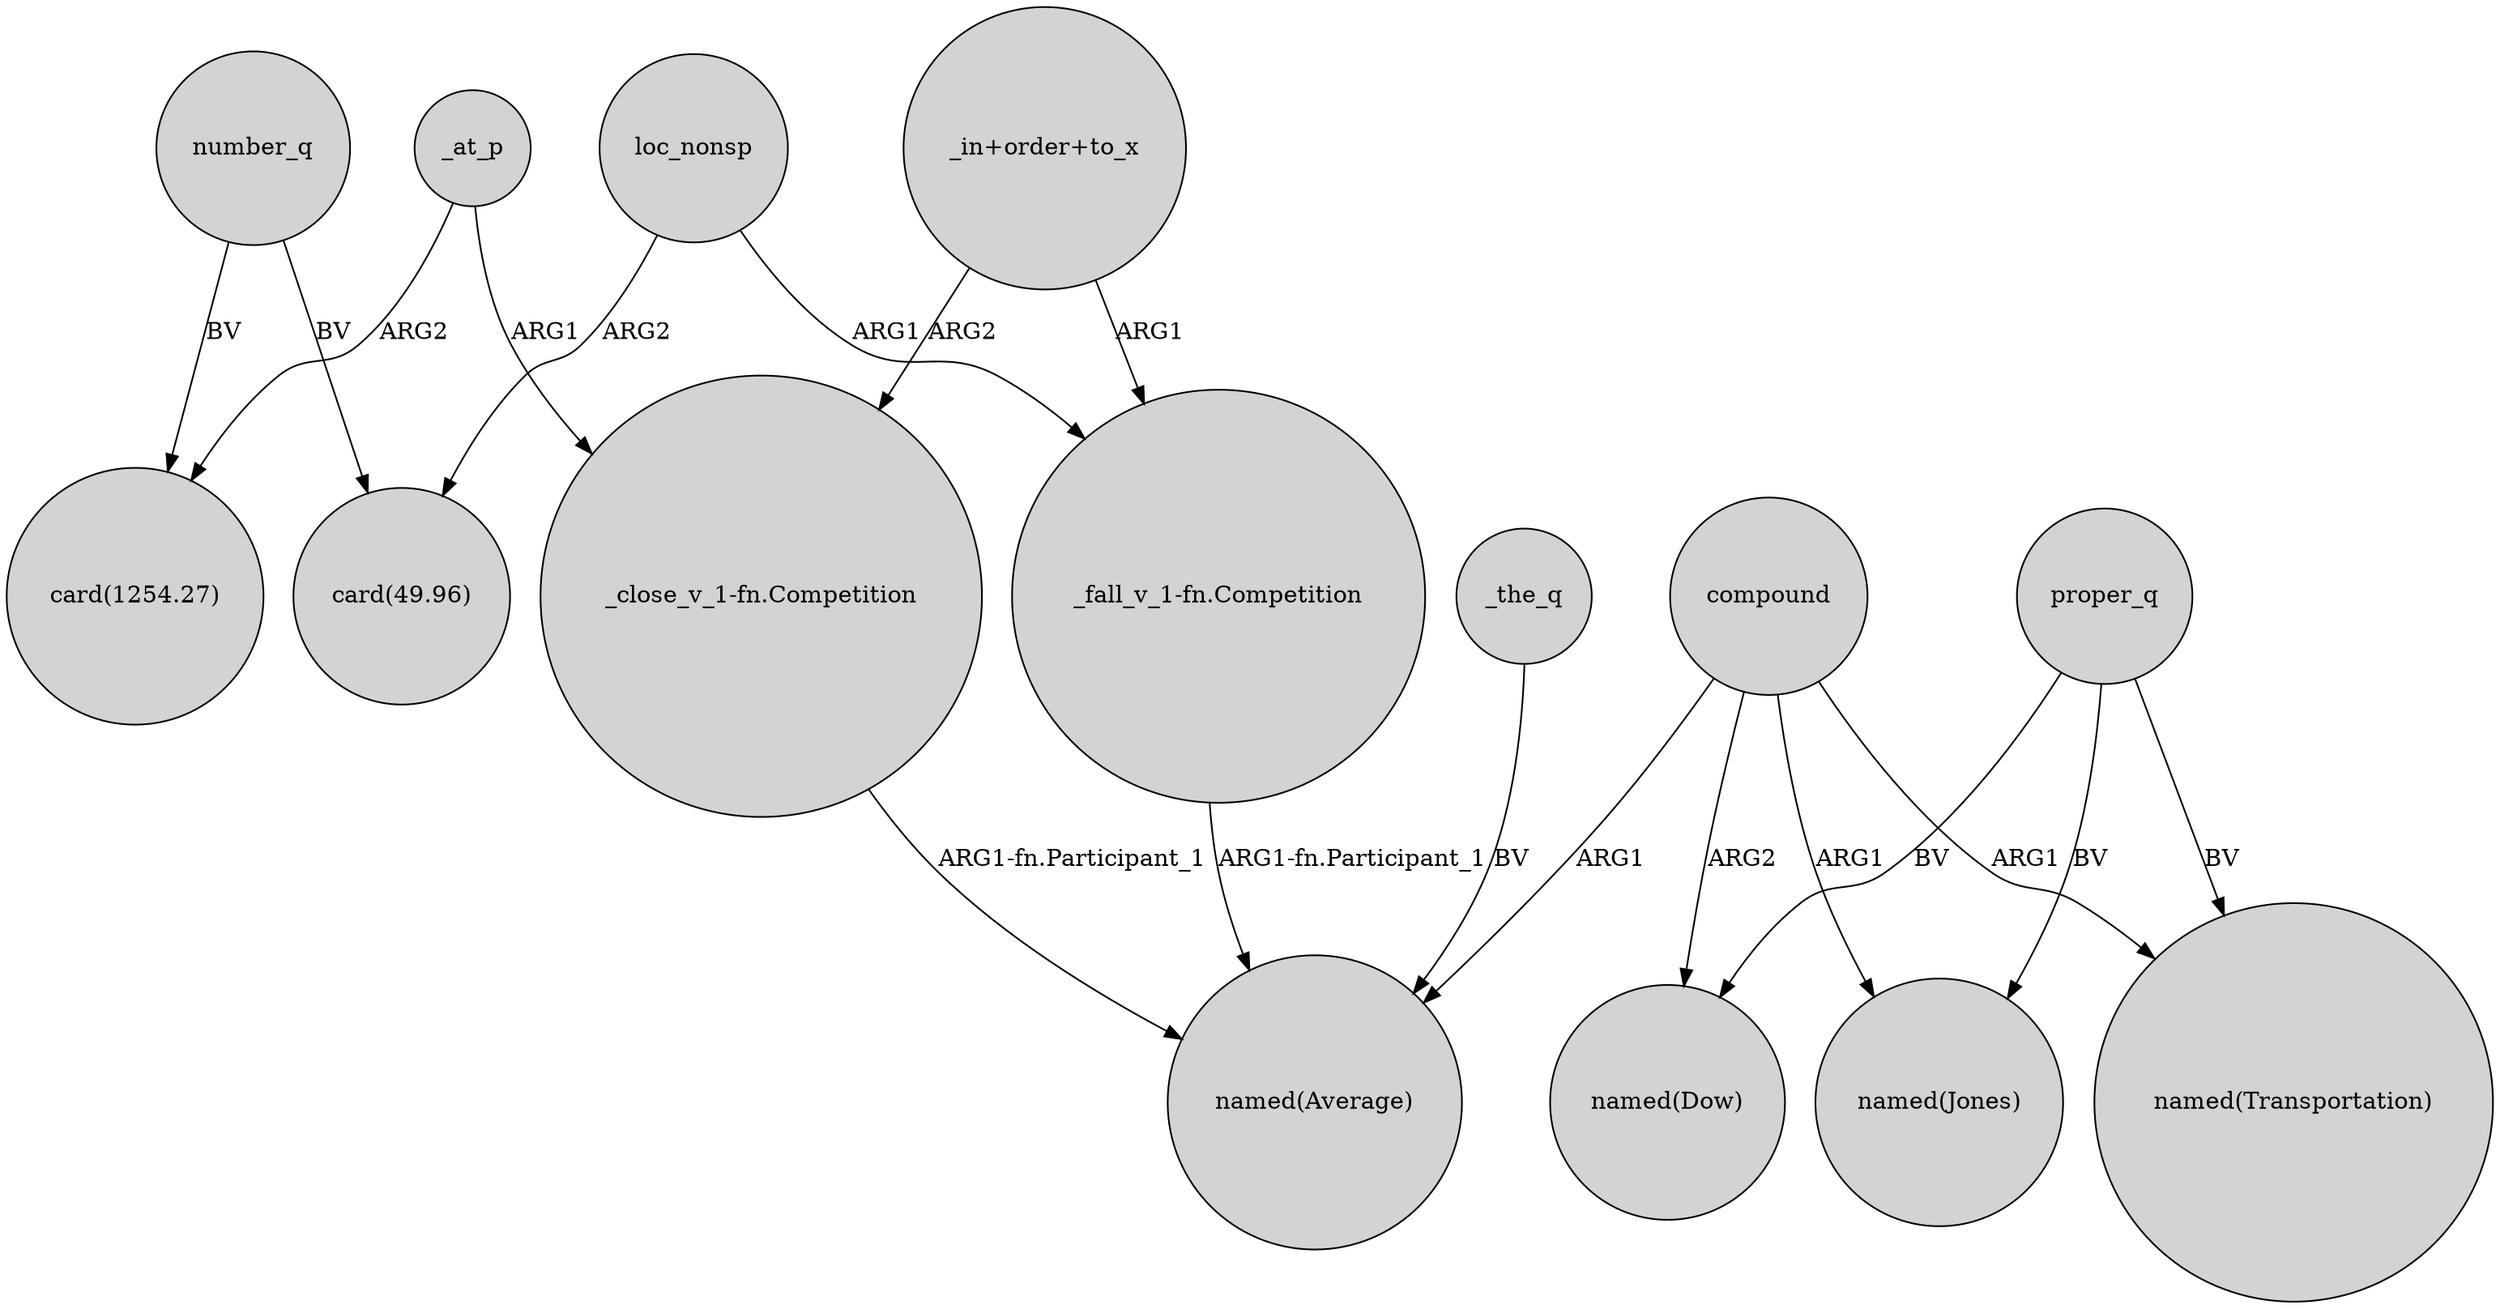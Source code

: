 digraph {
	node [shape=circle style=filled]
	_at_p -> "card(1254.27)" [label=ARG2]
	compound -> "named(Transportation)" [label=ARG1]
	"_in+order+to_x" -> "_fall_v_1-fn.Competition" [label=ARG1]
	proper_q -> "named(Transportation)" [label=BV]
	"_close_v_1-fn.Competition" -> "named(Average)" [label="ARG1-fn.Participant_1"]
	compound -> "named(Jones)" [label=ARG1]
	_the_q -> "named(Average)" [label=BV]
	proper_q -> "named(Jones)" [label=BV]
	_at_p -> "_close_v_1-fn.Competition" [label=ARG1]
	proper_q -> "named(Dow)" [label=BV]
	loc_nonsp -> "card(49.96)" [label=ARG2]
	number_q -> "card(1254.27)" [label=BV]
	"_fall_v_1-fn.Competition" -> "named(Average)" [label="ARG1-fn.Participant_1"]
	number_q -> "card(49.96)" [label=BV]
	compound -> "named(Average)" [label=ARG1]
	compound -> "named(Dow)" [label=ARG2]
	loc_nonsp -> "_fall_v_1-fn.Competition" [label=ARG1]
	"_in+order+to_x" -> "_close_v_1-fn.Competition" [label=ARG2]
}

